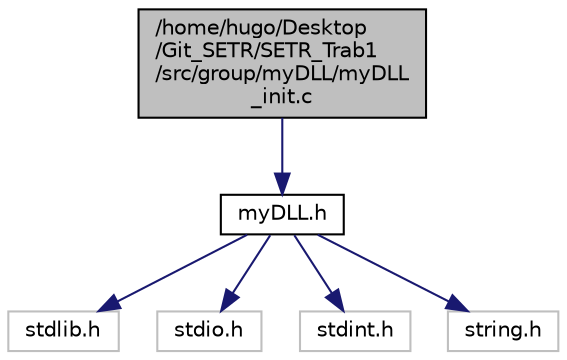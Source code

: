 digraph "/home/hugo/Desktop/Git_SETR/SETR_Trab1/src/group/myDLL/myDLL_init.c"
{
 // LATEX_PDF_SIZE
  edge [fontname="Helvetica",fontsize="10",labelfontname="Helvetica",labelfontsize="10"];
  node [fontname="Helvetica",fontsize="10",shape=record];
  Node1 [label="/home/hugo/Desktop\l/Git_SETR/SETR_Trab1\l/src/group/myDLL/myDLL\l_init.c",height=0.2,width=0.4,color="black", fillcolor="grey75", style="filled", fontcolor="black",tooltip="Inicializar a lista duplamente ligada."];
  Node1 -> Node2 [color="midnightblue",fontsize="10",style="solid",fontname="Helvetica"];
  Node2 [label="myDLL.h",height=0.2,width=0.4,color="black", fillcolor="white", style="filled",URL="$myDLL_8h.html",tooltip="Este ficheiro contém a estrutura de dados e as funções para a implementação de uma lista duplamente l..."];
  Node2 -> Node3 [color="midnightblue",fontsize="10",style="solid",fontname="Helvetica"];
  Node3 [label="stdlib.h",height=0.2,width=0.4,color="grey75", fillcolor="white", style="filled",tooltip=" "];
  Node2 -> Node4 [color="midnightblue",fontsize="10",style="solid",fontname="Helvetica"];
  Node4 [label="stdio.h",height=0.2,width=0.4,color="grey75", fillcolor="white", style="filled",tooltip=" "];
  Node2 -> Node5 [color="midnightblue",fontsize="10",style="solid",fontname="Helvetica"];
  Node5 [label="stdint.h",height=0.2,width=0.4,color="grey75", fillcolor="white", style="filled",tooltip=" "];
  Node2 -> Node6 [color="midnightblue",fontsize="10",style="solid",fontname="Helvetica"];
  Node6 [label="string.h",height=0.2,width=0.4,color="grey75", fillcolor="white", style="filled",tooltip=" "];
}
